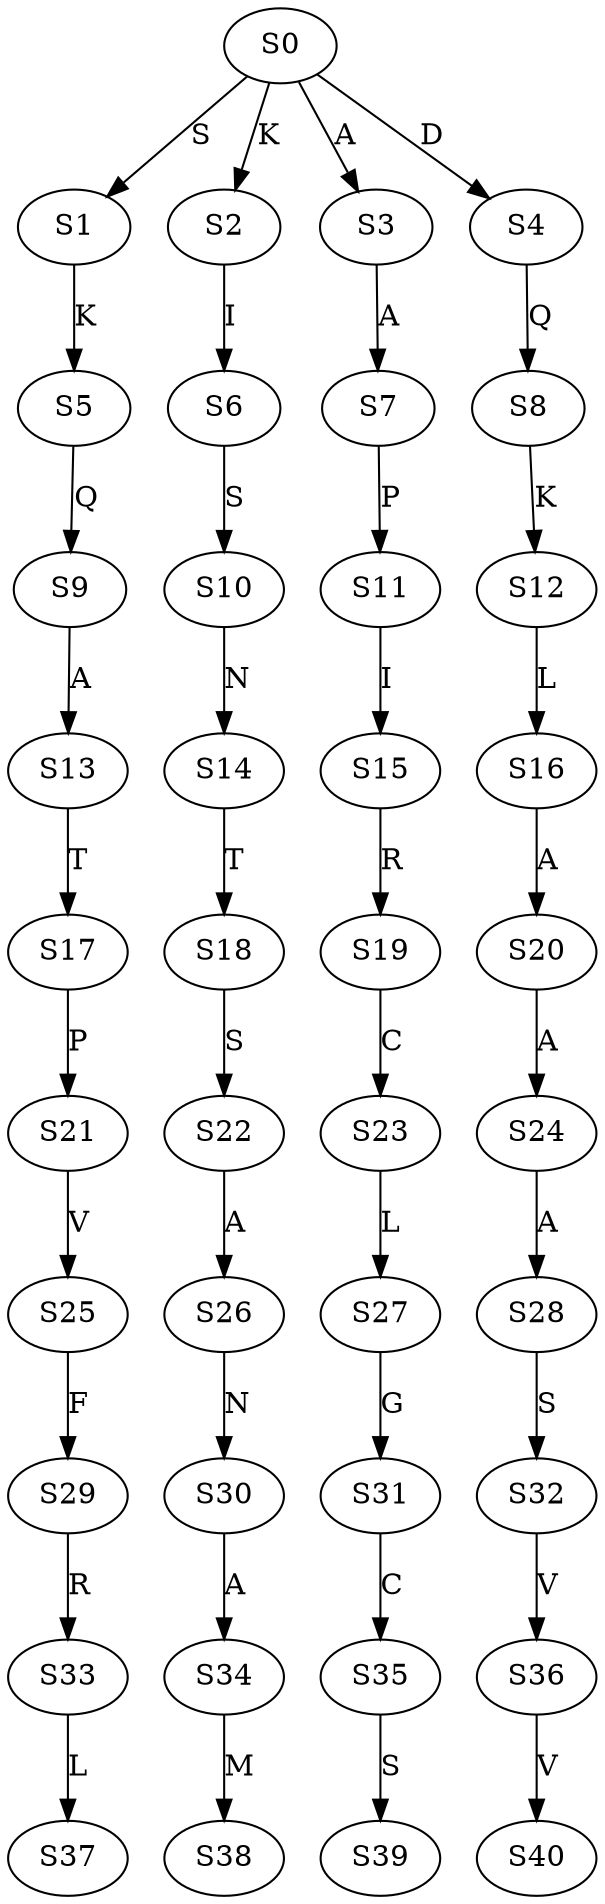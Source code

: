 strict digraph  {
	S0 -> S1 [ label = S ];
	S0 -> S2 [ label = K ];
	S0 -> S3 [ label = A ];
	S0 -> S4 [ label = D ];
	S1 -> S5 [ label = K ];
	S2 -> S6 [ label = I ];
	S3 -> S7 [ label = A ];
	S4 -> S8 [ label = Q ];
	S5 -> S9 [ label = Q ];
	S6 -> S10 [ label = S ];
	S7 -> S11 [ label = P ];
	S8 -> S12 [ label = K ];
	S9 -> S13 [ label = A ];
	S10 -> S14 [ label = N ];
	S11 -> S15 [ label = I ];
	S12 -> S16 [ label = L ];
	S13 -> S17 [ label = T ];
	S14 -> S18 [ label = T ];
	S15 -> S19 [ label = R ];
	S16 -> S20 [ label = A ];
	S17 -> S21 [ label = P ];
	S18 -> S22 [ label = S ];
	S19 -> S23 [ label = C ];
	S20 -> S24 [ label = A ];
	S21 -> S25 [ label = V ];
	S22 -> S26 [ label = A ];
	S23 -> S27 [ label = L ];
	S24 -> S28 [ label = A ];
	S25 -> S29 [ label = F ];
	S26 -> S30 [ label = N ];
	S27 -> S31 [ label = G ];
	S28 -> S32 [ label = S ];
	S29 -> S33 [ label = R ];
	S30 -> S34 [ label = A ];
	S31 -> S35 [ label = C ];
	S32 -> S36 [ label = V ];
	S33 -> S37 [ label = L ];
	S34 -> S38 [ label = M ];
	S35 -> S39 [ label = S ];
	S36 -> S40 [ label = V ];
}
